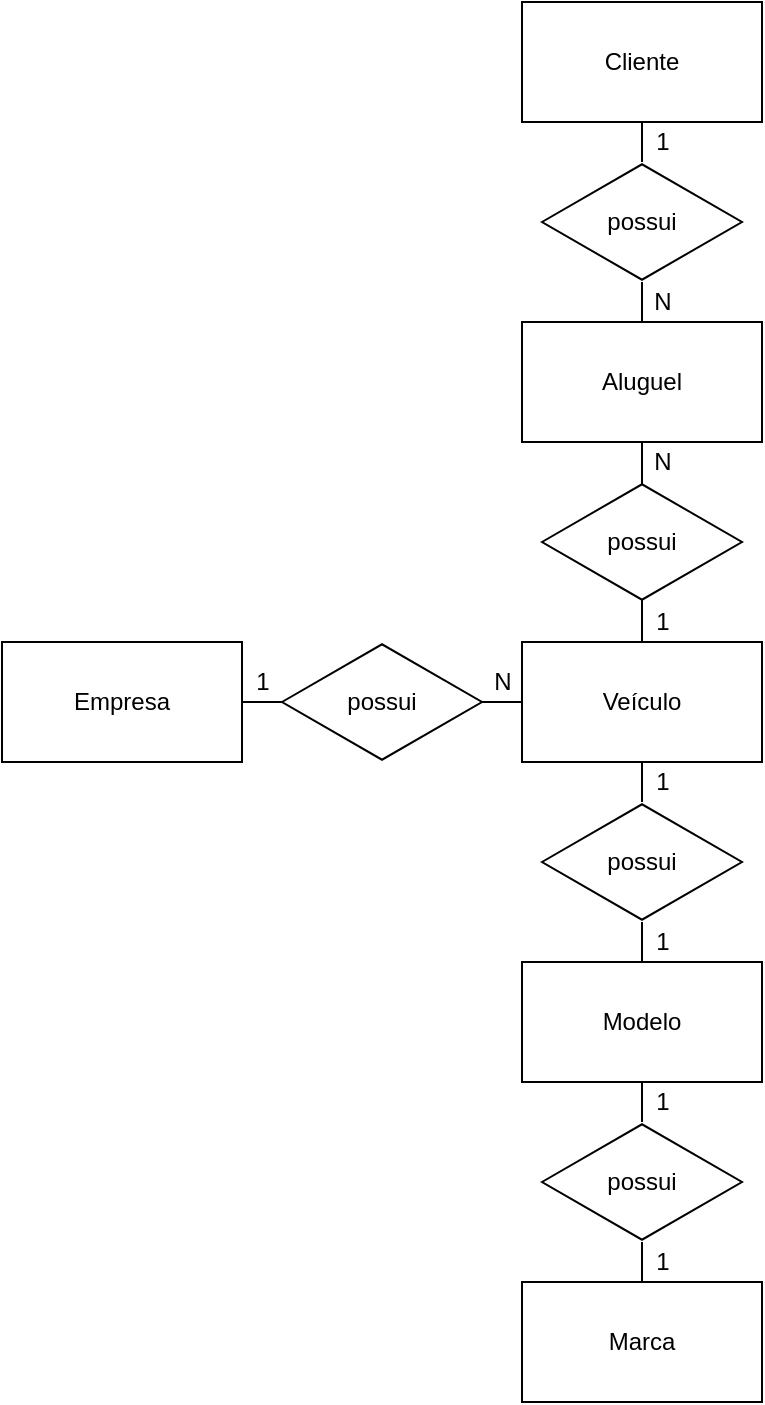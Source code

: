 <mxfile version="14.9.3" type="device"><diagram id="JIZRBnGNJZtbEExzfQt3" name="Page-1"><mxGraphModel dx="1038" dy="1748" grid="1" gridSize="10" guides="1" tooltips="1" connect="1" arrows="1" fold="1" page="1" pageScale="1" pageWidth="827" pageHeight="1169" math="0" shadow="0"><root><mxCell id="0"/><mxCell id="1" parent="0"/><mxCell id="bsb9INpgeybqrue9aQep-9" style="edgeStyle=orthogonalEdgeStyle;rounded=0;orthogonalLoop=1;jettySize=auto;html=1;endArrow=none;endFill=0;" edge="1" parent="1" source="bsb9INpgeybqrue9aQep-1" target="bsb9INpgeybqrue9aQep-2"><mxGeometry relative="1" as="geometry"/></mxCell><mxCell id="bsb9INpgeybqrue9aQep-1" value="Empresa" style="rounded=0;whiteSpace=wrap;html=1;" vertex="1" parent="1"><mxGeometry x="224" y="-800" width="120" height="60" as="geometry"/></mxCell><mxCell id="bsb9INpgeybqrue9aQep-11" style="edgeStyle=orthogonalEdgeStyle;rounded=0;orthogonalLoop=1;jettySize=auto;html=1;endArrow=none;endFill=0;" edge="1" parent="1" source="bsb9INpgeybqrue9aQep-2" target="bsb9INpgeybqrue9aQep-3"><mxGeometry relative="1" as="geometry"/></mxCell><mxCell id="bsb9INpgeybqrue9aQep-2" value="possui" style="html=1;whiteSpace=wrap;aspect=fixed;shape=isoRectangle;" vertex="1" parent="1"><mxGeometry x="364" y="-800" width="100" height="60" as="geometry"/></mxCell><mxCell id="bsb9INpgeybqrue9aQep-12" style="edgeStyle=orthogonalEdgeStyle;rounded=0;orthogonalLoop=1;jettySize=auto;html=1;endArrow=none;endFill=0;" edge="1" parent="1" source="bsb9INpgeybqrue9aQep-3" target="bsb9INpgeybqrue9aQep-7"><mxGeometry relative="1" as="geometry"/></mxCell><mxCell id="bsb9INpgeybqrue9aQep-3" value="Veículo" style="rounded=0;whiteSpace=wrap;html=1;" vertex="1" parent="1"><mxGeometry x="484" y="-800" width="120" height="60" as="geometry"/></mxCell><mxCell id="bsb9INpgeybqrue9aQep-4" value="Marca" style="rounded=0;whiteSpace=wrap;html=1;" vertex="1" parent="1"><mxGeometry x="484" y="-480" width="120" height="60" as="geometry"/></mxCell><mxCell id="bsb9INpgeybqrue9aQep-5" value="Modelo" style="rounded=0;whiteSpace=wrap;html=1;" vertex="1" parent="1"><mxGeometry x="484" y="-640" width="120" height="60" as="geometry"/></mxCell><mxCell id="bsb9INpgeybqrue9aQep-49" style="edgeStyle=orthogonalEdgeStyle;rounded=0;orthogonalLoop=1;jettySize=auto;html=1;endArrow=none;endFill=0;" edge="1" parent="1" source="bsb9INpgeybqrue9aQep-7" target="bsb9INpgeybqrue9aQep-5"><mxGeometry relative="1" as="geometry"/></mxCell><mxCell id="bsb9INpgeybqrue9aQep-7" value="possui" style="html=1;whiteSpace=wrap;aspect=fixed;shape=isoRectangle;" vertex="1" parent="1"><mxGeometry x="494" y="-720" width="100" height="60" as="geometry"/></mxCell><mxCell id="bsb9INpgeybqrue9aQep-15" style="edgeStyle=orthogonalEdgeStyle;rounded=0;orthogonalLoop=1;jettySize=auto;html=1;endArrow=none;endFill=0;" edge="1" parent="1" source="bsb9INpgeybqrue9aQep-8" target="bsb9INpgeybqrue9aQep-5"><mxGeometry relative="1" as="geometry"/></mxCell><mxCell id="bsb9INpgeybqrue9aQep-48" value="" style="edgeStyle=orthogonalEdgeStyle;rounded=0;orthogonalLoop=1;jettySize=auto;html=1;endArrow=none;endFill=0;" edge="1" parent="1" source="bsb9INpgeybqrue9aQep-8" target="bsb9INpgeybqrue9aQep-4"><mxGeometry relative="1" as="geometry"/></mxCell><mxCell id="bsb9INpgeybqrue9aQep-8" value="possui" style="html=1;whiteSpace=wrap;aspect=fixed;shape=isoRectangle;" vertex="1" parent="1"><mxGeometry x="494" y="-560" width="100" height="60" as="geometry"/></mxCell><mxCell id="bsb9INpgeybqrue9aQep-19" style="edgeStyle=orthogonalEdgeStyle;rounded=0;orthogonalLoop=1;jettySize=auto;html=1;endArrow=none;endFill=0;" edge="1" parent="1" source="bsb9INpgeybqrue9aQep-17" target="bsb9INpgeybqrue9aQep-3"><mxGeometry relative="1" as="geometry"/></mxCell><mxCell id="bsb9INpgeybqrue9aQep-17" value="possui" style="html=1;whiteSpace=wrap;aspect=fixed;shape=isoRectangle;" vertex="1" parent="1"><mxGeometry x="494" y="-1040" width="100" height="60" as="geometry"/></mxCell><mxCell id="bsb9INpgeybqrue9aQep-30" style="edgeStyle=orthogonalEdgeStyle;rounded=0;orthogonalLoop=1;jettySize=auto;html=1;endArrow=none;endFill=0;" edge="1" parent="1" source="bsb9INpgeybqrue9aQep-23" target="bsb9INpgeybqrue9aQep-17"><mxGeometry relative="1" as="geometry"/></mxCell><mxCell id="bsb9INpgeybqrue9aQep-23" value="Cliente" style="rounded=0;whiteSpace=wrap;html=1;" vertex="1" parent="1"><mxGeometry x="484" y="-1120" width="120" height="60" as="geometry"/></mxCell><mxCell id="bsb9INpgeybqrue9aQep-35" value="possui" style="html=1;whiteSpace=wrap;aspect=fixed;shape=isoRectangle;" vertex="1" parent="1"><mxGeometry x="494" y="-880" width="100" height="60" as="geometry"/></mxCell><mxCell id="bsb9INpgeybqrue9aQep-36" value="Aluguel" style="rounded=0;whiteSpace=wrap;html=1;" vertex="1" parent="1"><mxGeometry x="484" y="-960" width="120" height="60" as="geometry"/></mxCell><mxCell id="bsb9INpgeybqrue9aQep-38" value="N" style="text;html=1;align=center;verticalAlign=middle;resizable=0;points=[];autosize=1;strokeColor=none;" vertex="1" parent="1"><mxGeometry x="544" y="-980" width="20" height="20" as="geometry"/></mxCell><mxCell id="bsb9INpgeybqrue9aQep-39" value="N" style="text;html=1;align=center;verticalAlign=middle;resizable=0;points=[];autosize=1;strokeColor=none;" vertex="1" parent="1"><mxGeometry x="544" y="-900" width="20" height="20" as="geometry"/></mxCell><mxCell id="bsb9INpgeybqrue9aQep-40" value="1" style="text;html=1;align=center;verticalAlign=middle;resizable=0;points=[];autosize=1;strokeColor=none;" vertex="1" parent="1"><mxGeometry x="344" y="-790" width="20" height="20" as="geometry"/></mxCell><mxCell id="bsb9INpgeybqrue9aQep-41" value="N" style="text;html=1;align=center;verticalAlign=middle;resizable=0;points=[];autosize=1;strokeColor=none;" vertex="1" parent="1"><mxGeometry x="464" y="-790" width="20" height="20" as="geometry"/></mxCell><mxCell id="bsb9INpgeybqrue9aQep-43" value="1" style="text;html=1;align=center;verticalAlign=middle;resizable=0;points=[];autosize=1;strokeColor=none;" vertex="1" parent="1"><mxGeometry x="544" y="-580" width="20" height="20" as="geometry"/></mxCell><mxCell id="bsb9INpgeybqrue9aQep-44" value="1" style="text;html=1;align=center;verticalAlign=middle;resizable=0;points=[];autosize=1;strokeColor=none;" vertex="1" parent="1"><mxGeometry x="544" y="-740" width="20" height="20" as="geometry"/></mxCell><mxCell id="bsb9INpgeybqrue9aQep-46" value="1" style="text;html=1;align=center;verticalAlign=middle;resizable=0;points=[];autosize=1;strokeColor=none;" vertex="1" parent="1"><mxGeometry x="544" y="-820" width="20" height="20" as="geometry"/></mxCell><mxCell id="bsb9INpgeybqrue9aQep-47" value="1" style="text;html=1;align=center;verticalAlign=middle;resizable=0;points=[];autosize=1;strokeColor=none;" vertex="1" parent="1"><mxGeometry x="544" y="-1060" width="20" height="20" as="geometry"/></mxCell><mxCell id="bsb9INpgeybqrue9aQep-51" value="1" style="text;html=1;align=center;verticalAlign=middle;resizable=0;points=[];autosize=1;strokeColor=none;" vertex="1" parent="1"><mxGeometry x="544" y="-500" width="20" height="20" as="geometry"/></mxCell><mxCell id="bsb9INpgeybqrue9aQep-52" value="1" style="text;html=1;align=center;verticalAlign=middle;resizable=0;points=[];autosize=1;strokeColor=none;" vertex="1" parent="1"><mxGeometry x="544" y="-660" width="20" height="20" as="geometry"/></mxCell></root></mxGraphModel></diagram></mxfile>